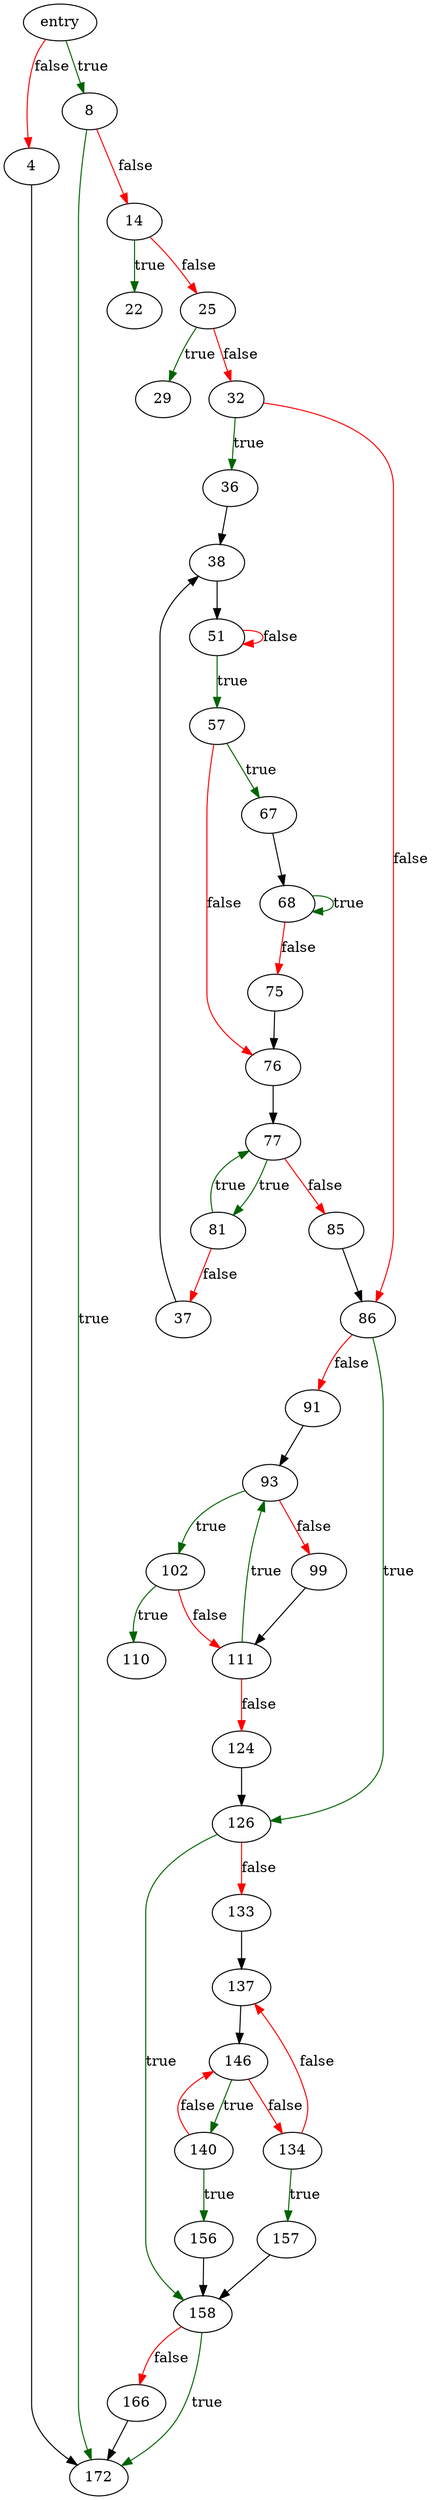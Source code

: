 digraph "main" {
	// Node definitions.
	2 [label=entry];
	4;
	8;
	14;
	22;
	25;
	29;
	32;
	36;
	37;
	38;
	51;
	57;
	67;
	68;
	75;
	76;
	77;
	81;
	85;
	86;
	91;
	93;
	99;
	102;
	110;
	111;
	124;
	126;
	133;
	134;
	137;
	140;
	146;
	156;
	157;
	158;
	166;
	172;

	// Edge definitions.
	2 -> 4 [
		color=red
		label=false
	];
	2 -> 8 [
		color=darkgreen
		label=true
	];
	4 -> 172;
	8 -> 14 [
		color=red
		label=false
	];
	8 -> 172 [
		color=darkgreen
		label=true
	];
	14 -> 22 [
		color=darkgreen
		label=true
	];
	14 -> 25 [
		color=red
		label=false
	];
	25 -> 29 [
		color=darkgreen
		label=true
	];
	25 -> 32 [
		color=red
		label=false
	];
	32 -> 36 [
		color=darkgreen
		label=true
	];
	32 -> 86 [
		color=red
		label=false
	];
	36 -> 38;
	37 -> 38;
	38 -> 51;
	51 -> 51 [
		color=red
		label=false
	];
	51 -> 57 [
		color=darkgreen
		label=true
	];
	57 -> 67 [
		color=darkgreen
		label=true
	];
	57 -> 76 [
		color=red
		label=false
	];
	67 -> 68;
	68 -> 68 [
		color=darkgreen
		label=true
	];
	68 -> 75 [
		color=red
		label=false
	];
	75 -> 76;
	76 -> 77;
	77 -> 81 [
		color=darkgreen
		label=true
	];
	77 -> 85 [
		color=red
		label=false
	];
	81 -> 37 [
		color=red
		label=false
	];
	81 -> 77 [
		color=darkgreen
		label=true
	];
	85 -> 86;
	86 -> 91 [
		color=red
		label=false
	];
	86 -> 126 [
		color=darkgreen
		label=true
	];
	91 -> 93;
	93 -> 99 [
		color=red
		label=false
	];
	93 -> 102 [
		color=darkgreen
		label=true
	];
	99 -> 111;
	102 -> 110 [
		color=darkgreen
		label=true
	];
	102 -> 111 [
		color=red
		label=false
	];
	111 -> 93 [
		color=darkgreen
		label=true
	];
	111 -> 124 [
		color=red
		label=false
	];
	124 -> 126;
	126 -> 133 [
		color=red
		label=false
	];
	126 -> 158 [
		color=darkgreen
		label=true
	];
	133 -> 137;
	134 -> 137 [
		color=red
		label=false
	];
	134 -> 157 [
		color=darkgreen
		label=true
	];
	137 -> 146;
	140 -> 146 [
		color=red
		label=false
	];
	140 -> 156 [
		color=darkgreen
		label=true
	];
	146 -> 134 [
		color=red
		label=false
	];
	146 -> 140 [
		color=darkgreen
		label=true
	];
	156 -> 158;
	157 -> 158;
	158 -> 166 [
		color=red
		label=false
	];
	158 -> 172 [
		color=darkgreen
		label=true
	];
	166 -> 172;
}